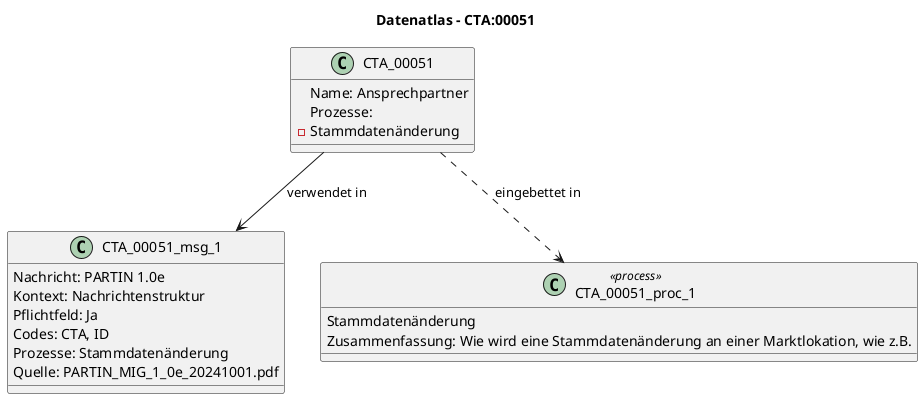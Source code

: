 @startuml
title Datenatlas – CTA:00051
class CTA_00051 {
  Name: Ansprechpartner
  Prozesse:
    - Stammdatenänderung
}
class CTA_00051_msg_1 {
  Nachricht: PARTIN 1.0e
  Kontext: Nachrichtenstruktur
  Pflichtfeld: Ja
  Codes: CTA, ID
  Prozesse: Stammdatenänderung
  Quelle: PARTIN_MIG_1_0e_20241001.pdf
}
CTA_00051 --> CTA_00051_msg_1 : verwendet in
class CTA_00051_proc_1 <<process>> {
  Stammdatenänderung
  Zusammenfassung: Wie wird eine Stammdatenänderung an einer Marktlokation, wie z.B.
}
CTA_00051 ..> CTA_00051_proc_1 : eingebettet in
@enduml
